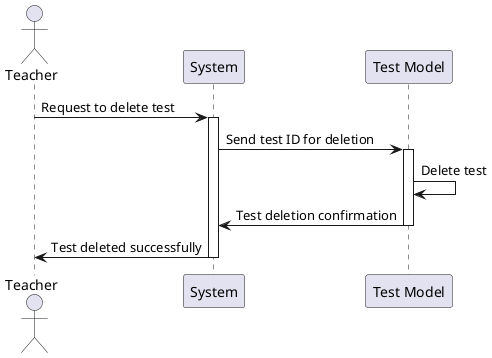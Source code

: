 @startuml
actor Teacher
participant "System" as System
participant "Test Model" as tM

Teacher -> System: Request to delete test
activate System
System -> tM: Send test ID for deletion
activate tM
tM -> tM: Delete test
tM -> System: Test deletion confirmation
deactivate tM
System -> Teacher: Test deleted successfully
deactivate System
@enduml
